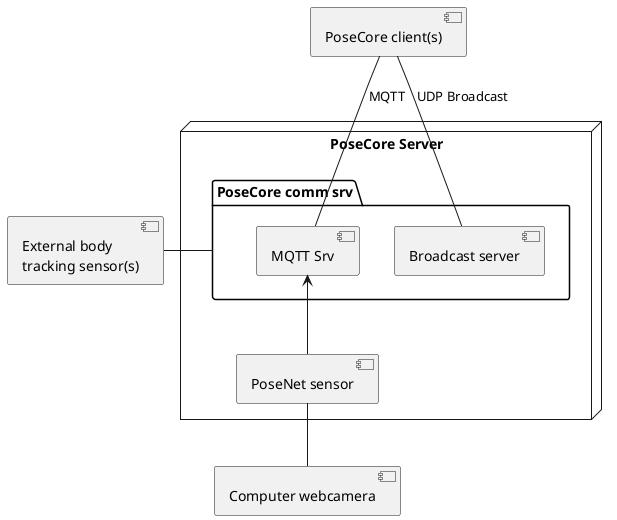 @startuml posecore

Component "PoseCore client(s)" as client
Component "Computer webcamera" as camera
Component "External body \ntracking sensor(s)" as ext_sensor

node "PoseCore Server" as pes {
    package "PoseCore comm srv" as pcs {
        Component "MQTT Srv" as mqtt_srv
        Component "Broadcast server" as broadcast_srv
    }
    Component "PoseNet sensor" as pose_srv
}

mqtt_srv <-- pose_srv
client -- mqtt_srv: MQTT
client -- broadcast_srv: UDP Broadcast
pose_srv -- camera

pcs -left- ext_sensor

@enduml

@startuml posecore-apis

Component "PoseCore client(s)" as client

node "PoseCore Server" as pes {
    Component "Broadcast server" as broadcast_srv
    Component "HTTP Srv" as http
    Component "HTTPS Srv" as https
    Component "MQTT Srv" as mqtt_srv
}

client -- mqtt_srv: MQTT over \nTCP:1883
client -- broadcast_srv: UDP Broadcast

client -- http: MQTT over\n websocket:9080
client -- https: MQTT over\n websocket:9443
http -- mqtt_srv: MQTT
https -- mqtt_srv: MQTT
@enduml